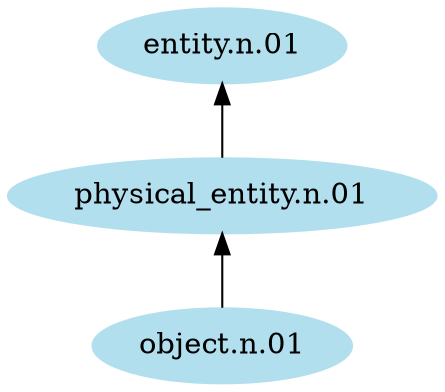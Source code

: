 digraph unix {
	node [color=lightblue2 style=filled]
	rankdir=BT
	"object.n.01" -> "physical_entity.n.01"
	"physical_entity.n.01" -> "entity.n.01"
}
